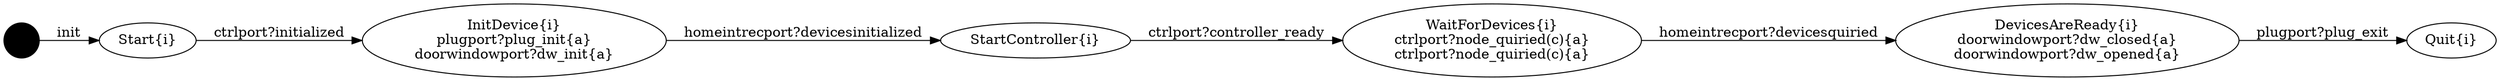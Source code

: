 digraph finite_state_machine {
	rankdir=LR;
	INIT_STATE [shape=circle label = "", style = filled, color = "black"];
		INIT_STATE -> Start [label="init"];
	Start [label="Start{i}", shape = ellipse];
		Start -> InitDevice [label="ctrlport?initialized"];
	InitDevice [label="InitDevice{i}\nplugport?plug_init{a}\ndoorwindowport?dw_init{a}", shape = ellipse];
		InitDevice -> StartController [label="homeintrecport?devicesinitialized"];
	StartController [label="StartController{i}", shape = ellipse];
		StartController -> WaitForDevices [label="ctrlport?controller_ready"];
	WaitForDevices [label="WaitForDevices{i}\nctrlport?node_quiried(c){a}\nctrlport?node_quiried(c){a}", shape = ellipse];
		WaitForDevices -> DevicesAreReady [label="homeintrecport?devicesquiried"];
	DevicesAreReady [label="DevicesAreReady{i}\ndoorwindowport?dw_closed{a}\ndoorwindowport?dw_opened{a}", shape = ellipse];
		DevicesAreReady -> Quit [label="plugport?plug_exit"];
	Quit [label="Quit{i}", shape = ellipse];
}

